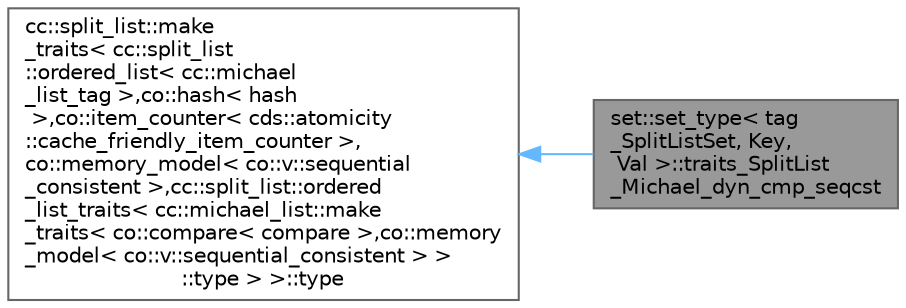digraph "set::set_type&lt; tag_SplitListSet, Key, Val &gt;::traits_SplitList_Michael_dyn_cmp_seqcst"
{
 // LATEX_PDF_SIZE
  bgcolor="transparent";
  edge [fontname=Helvetica,fontsize=10,labelfontname=Helvetica,labelfontsize=10];
  node [fontname=Helvetica,fontsize=10,shape=box,height=0.2,width=0.4];
  rankdir="LR";
  Node1 [id="Node000001",label="set::set_type\< tag\l_SplitListSet, Key,\l Val \>::traits_SplitList\l_Michael_dyn_cmp_seqcst",height=0.2,width=0.4,color="gray40", fillcolor="grey60", style="filled", fontcolor="black",tooltip=" "];
  Node2 -> Node1 [id="edge1_Node000001_Node000002",dir="back",color="steelblue1",style="solid",tooltip=" "];
  Node2 [id="Node000002",label="cc::split_list::make\l_traits\< cc::split_list\l::ordered_list\< cc::michael\l_list_tag \>,co::hash\< hash\l \>,co::item_counter\< cds::atomicity\l::cache_friendly_item_counter \>,\lco::memory_model\< co::v::sequential\l_consistent \>,cc::split_list::ordered\l_list_traits\< cc::michael_list::make\l_traits\< co::compare\< compare \>,co::memory\l_model\< co::v::sequential_consistent \> \>\l::type \> \>::type",height=0.2,width=0.4,color="gray40", fillcolor="white", style="filled",tooltip=" "];
}
